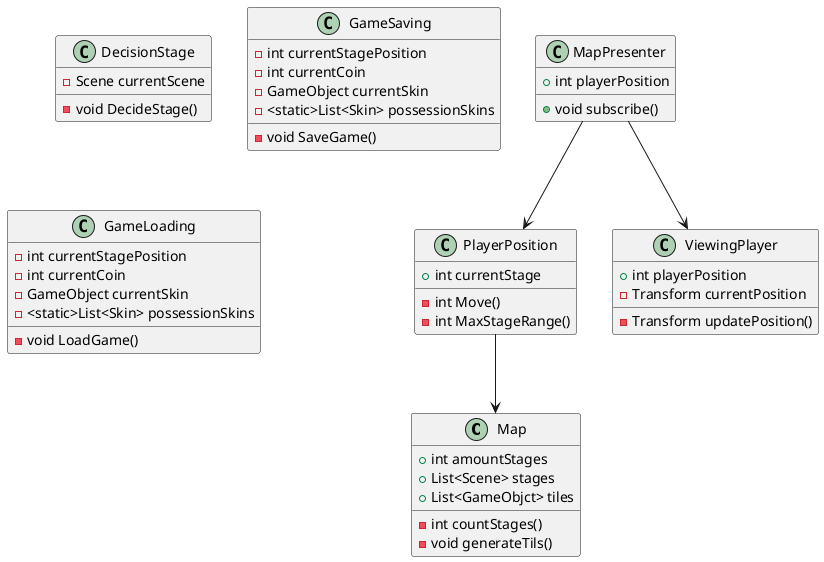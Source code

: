 @startuml MapScene
class Map{
    +int amountStages
    +List<Scene> stages
    +List<GameObjct> tiles
    -int countStages()
    -void generateTils()
}
class PlayerPosition{
    +int currentStage
    -int Move()
    -int MaxStageRange()
}
class DecisionStage{
    -Scene currentScene
    -void DecideStage()
}
class GameSaving{
    -int currentStagePosition
    -int currentCoin
    -GameObject currentSkin
    -<static>List<Skin> possessionSkins
    -void SaveGame()
}
class GameLoading{
    -int currentStagePosition
    -int currentCoin
    -GameObject currentSkin
    -<static>List<Skin> possessionSkins
    -void LoadGame()
}
class MapPresenter{
    +int playerPosition
    +void subscribe()
}
class ViewingPlayer{
    +int playerPosition
    -Transform currentPosition
    -Transform updatePosition()
}
PlayerPosition-->Map
MapPresenter-->PlayerPosition
MapPresenter-->ViewingPlayer
@enduml